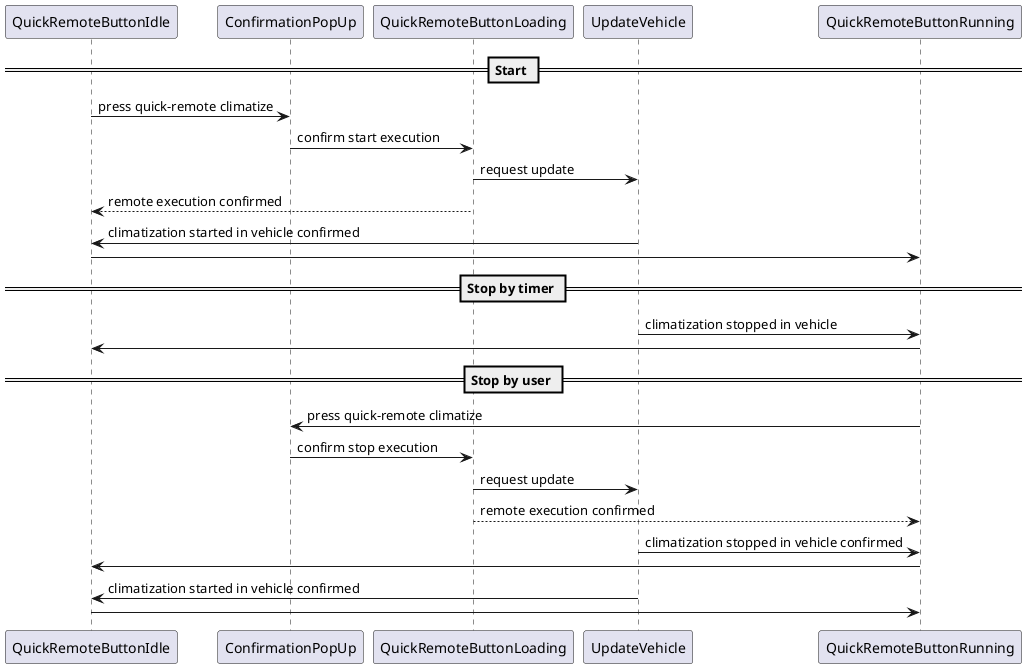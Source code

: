 @startuml "quick_remote_climate_now"

!pragma teoz true


== Start ==
QuickRemoteButtonIdle -> ConfirmationPopUp: press quick-remote climatize
ConfirmationPopUp -> QuickRemoteButtonLoading: confirm start execution 

QuickRemoteButtonLoading -> UpdateVehicle: request update
QuickRemoteButtonLoading --> QuickRemoteButtonIdle: remote execution confirmed
UpdateVehicle -> QuickRemoteButtonIdle: climatization started in vehicle confirmed
 QuickRemoteButtonRunning <- QuickRemoteButtonIdle

== Stop by timer ==
QuickRemoteButtonRunning  <-  UpdateVehicle : climatization stopped in vehicle
 QuickRemoteButtonRunning->QuickRemoteButtonIdle

== Stop by user ==

QuickRemoteButtonRunning -> ConfirmationPopUp: press quick-remote climatize
ConfirmationPopUp -> QuickRemoteButtonLoading: confirm stop execution 

QuickRemoteButtonLoading -> UpdateVehicle: request update
QuickRemoteButtonLoading --> QuickRemoteButtonRunning: remote execution confirmed
UpdateVehicle -> QuickRemoteButtonRunning: climatization stopped in vehicle confirmed
QuickRemoteButtonIdle<-QuickRemoteButtonRunning
UpdateVehicle -> QuickRemoteButtonIdle: climatization started in vehicle confirmed
QuickRemoteButtonIdle->QuickRemoteButtonRunning

@enduml

